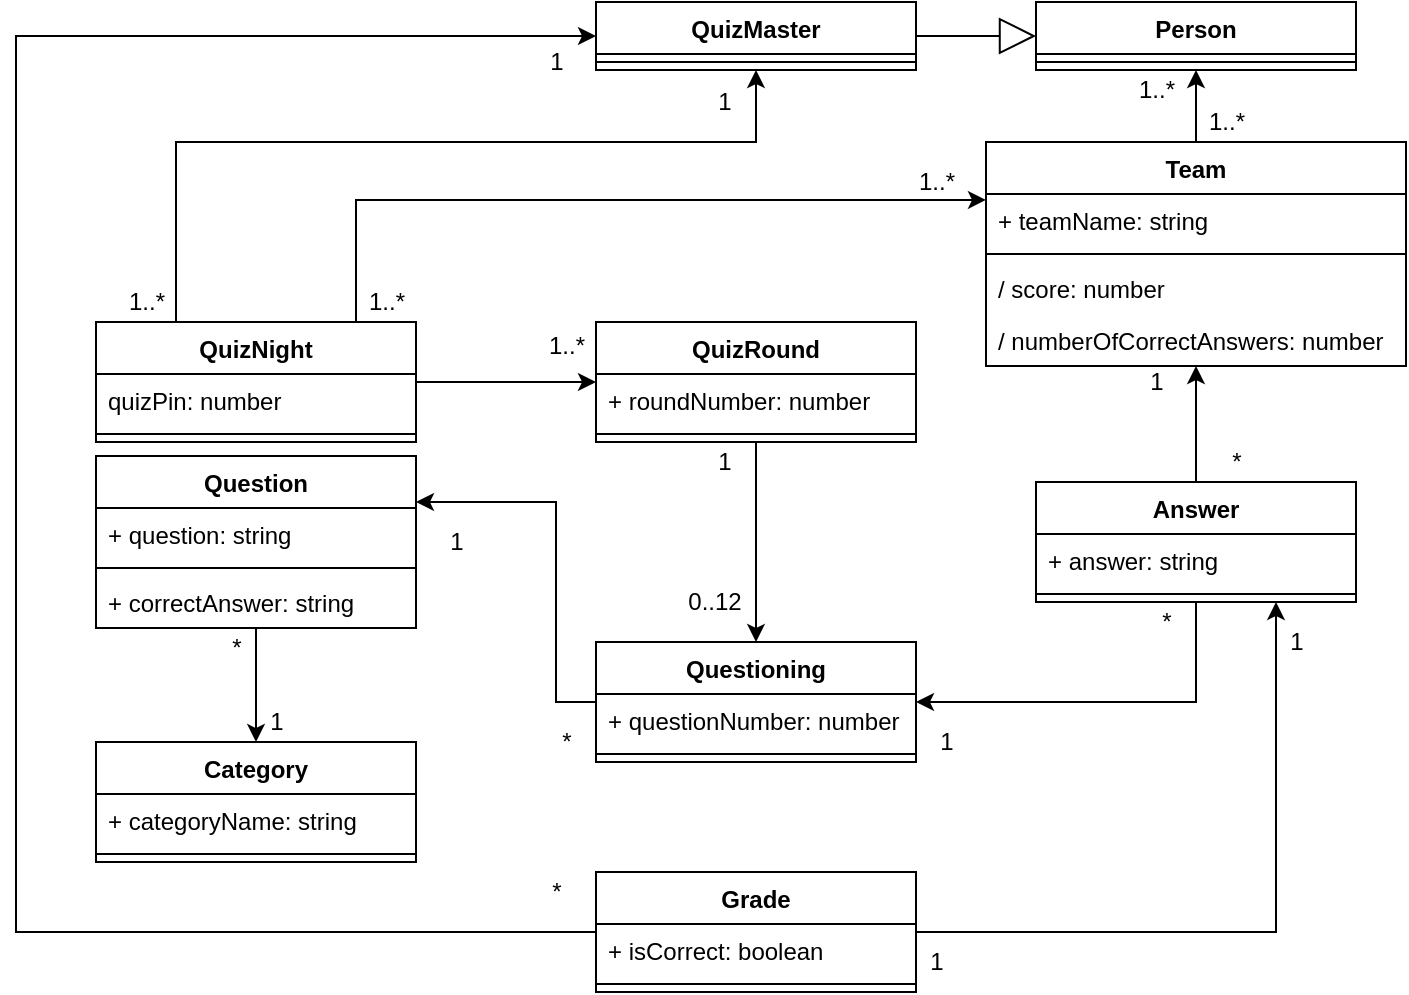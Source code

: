 <mxfile version="13.7.9" type="github">
  <diagram id="r_QWfCS0-fJkpJQczVmZ" name="Page-1">
    <mxGraphModel dx="1422" dy="794" grid="1" gridSize="10" guides="1" tooltips="1" connect="1" arrows="1" fold="1" page="1" pageScale="1" pageWidth="827" pageHeight="1169" math="0" shadow="0">
      <root>
        <mxCell id="0" />
        <mxCell id="1" parent="0" />
        <mxCell id="SeN86KywqC2dADdFLRv4-41" style="edgeStyle=orthogonalEdgeStyle;rounded=0;orthogonalLoop=1;jettySize=auto;html=1;" edge="1" parent="1" source="SeN86KywqC2dADdFLRv4-18" target="SeN86KywqC2dADdFLRv4-21">
          <mxGeometry relative="1" as="geometry" />
        </mxCell>
        <mxCell id="SeN86KywqC2dADdFLRv4-40" style="edgeStyle=orthogonalEdgeStyle;rounded=0;orthogonalLoop=1;jettySize=auto;html=1;entryX=0.5;entryY=1;entryDx=0;entryDy=0;" edge="1" parent="1" source="SeN86KywqC2dADdFLRv4-21" target="SeN86KywqC2dADdFLRv4-24">
          <mxGeometry relative="1" as="geometry" />
        </mxCell>
        <mxCell id="SeN86KywqC2dADdFLRv4-36" style="edgeStyle=orthogonalEdgeStyle;rounded=0;orthogonalLoop=1;jettySize=auto;html=1;" edge="1" parent="1" source="SeN86KywqC2dADdFLRv4-27" target="SeN86KywqC2dADdFLRv4-33">
          <mxGeometry relative="1" as="geometry" />
        </mxCell>
        <mxCell id="SeN86KywqC2dADdFLRv4-39" style="edgeStyle=orthogonalEdgeStyle;rounded=0;orthogonalLoop=1;jettySize=auto;html=1;entryX=0;entryY=0.115;entryDx=0;entryDy=0;entryPerimeter=0;" edge="1" parent="1" source="SeN86KywqC2dADdFLRv4-27" target="SeN86KywqC2dADdFLRv4-22">
          <mxGeometry relative="1" as="geometry">
            <Array as="points">
              <mxPoint x="220" y="189" />
            </Array>
          </mxGeometry>
        </mxCell>
        <mxCell id="SeN86KywqC2dADdFLRv4-58" style="edgeStyle=orthogonalEdgeStyle;rounded=0;orthogonalLoop=1;jettySize=auto;html=1;entryX=0.5;entryY=1;entryDx=0;entryDy=0;" edge="1" parent="1" source="SeN86KywqC2dADdFLRv4-27" target="SeN86KywqC2dADdFLRv4-48">
          <mxGeometry relative="1" as="geometry">
            <Array as="points">
              <mxPoint x="130" y="160" />
              <mxPoint x="420" y="160" />
            </Array>
          </mxGeometry>
        </mxCell>
        <mxCell id="SeN86KywqC2dADdFLRv4-27" value="QuizNight" style="swimlane;fontStyle=1;align=center;verticalAlign=top;childLayout=stackLayout;horizontal=1;startSize=26;horizontalStack=0;resizeParent=1;resizeParentMax=0;resizeLast=0;collapsible=1;marginBottom=0;" vertex="1" parent="1">
          <mxGeometry x="90" y="250" width="160" height="60" as="geometry" />
        </mxCell>
        <mxCell id="SeN86KywqC2dADdFLRv4-28" value="quizPin: number" style="text;strokeColor=none;fillColor=none;align=left;verticalAlign=top;spacingLeft=4;spacingRight=4;overflow=hidden;rotatable=0;points=[[0,0.5],[1,0.5]];portConstraint=eastwest;" vertex="1" parent="SeN86KywqC2dADdFLRv4-27">
          <mxGeometry y="26" width="160" height="26" as="geometry" />
        </mxCell>
        <mxCell id="SeN86KywqC2dADdFLRv4-29" value="" style="line;strokeWidth=1;fillColor=none;align=left;verticalAlign=middle;spacingTop=-1;spacingLeft=3;spacingRight=3;rotatable=0;labelPosition=right;points=[];portConstraint=eastwest;" vertex="1" parent="SeN86KywqC2dADdFLRv4-27">
          <mxGeometry y="52" width="160" height="8" as="geometry" />
        </mxCell>
        <mxCell id="SeN86KywqC2dADdFLRv4-37" style="edgeStyle=orthogonalEdgeStyle;rounded=0;orthogonalLoop=1;jettySize=auto;html=1;entryX=0.5;entryY=0;entryDx=0;entryDy=0;" edge="1" parent="1" source="SeN86KywqC2dADdFLRv4-33" target="SeN86KywqC2dADdFLRv4-43">
          <mxGeometry relative="1" as="geometry" />
        </mxCell>
        <mxCell id="SeN86KywqC2dADdFLRv4-33" value="QuizRound" style="swimlane;fontStyle=1;align=center;verticalAlign=top;childLayout=stackLayout;horizontal=1;startSize=26;horizontalStack=0;resizeParent=1;resizeParentMax=0;resizeLast=0;collapsible=1;marginBottom=0;" vertex="1" parent="1">
          <mxGeometry x="340" y="250" width="160" height="60" as="geometry" />
        </mxCell>
        <mxCell id="SeN86KywqC2dADdFLRv4-34" value="+ roundNumber: number" style="text;strokeColor=none;fillColor=none;align=left;verticalAlign=top;spacingLeft=4;spacingRight=4;overflow=hidden;rotatable=0;points=[[0,0.5],[1,0.5]];portConstraint=eastwest;" vertex="1" parent="SeN86KywqC2dADdFLRv4-33">
          <mxGeometry y="26" width="160" height="26" as="geometry" />
        </mxCell>
        <mxCell id="SeN86KywqC2dADdFLRv4-35" value="" style="line;strokeWidth=1;fillColor=none;align=left;verticalAlign=middle;spacingTop=-1;spacingLeft=3;spacingRight=3;rotatable=0;labelPosition=right;points=[];portConstraint=eastwest;" vertex="1" parent="SeN86KywqC2dADdFLRv4-33">
          <mxGeometry y="52" width="160" height="8" as="geometry" />
        </mxCell>
        <mxCell id="SeN86KywqC2dADdFLRv4-42" style="edgeStyle=orthogonalEdgeStyle;rounded=0;orthogonalLoop=1;jettySize=auto;html=1;" edge="1" parent="1" source="SeN86KywqC2dADdFLRv4-18" target="SeN86KywqC2dADdFLRv4-43">
          <mxGeometry relative="1" as="geometry">
            <mxPoint x="503.04" y="440.992" as="targetPoint" />
            <Array as="points">
              <mxPoint x="640" y="440" />
            </Array>
          </mxGeometry>
        </mxCell>
        <mxCell id="SeN86KywqC2dADdFLRv4-18" value="Answer" style="swimlane;fontStyle=1;align=center;verticalAlign=top;childLayout=stackLayout;horizontal=1;startSize=26;horizontalStack=0;resizeParent=1;resizeParentMax=0;resizeLast=0;collapsible=1;marginBottom=0;" vertex="1" parent="1">
          <mxGeometry x="560" y="330" width="160" height="60" as="geometry" />
        </mxCell>
        <mxCell id="SeN86KywqC2dADdFLRv4-19" value="+ answer: string" style="text;strokeColor=none;fillColor=none;align=left;verticalAlign=top;spacingLeft=4;spacingRight=4;overflow=hidden;rotatable=0;points=[[0,0.5],[1,0.5]];portConstraint=eastwest;" vertex="1" parent="SeN86KywqC2dADdFLRv4-18">
          <mxGeometry y="26" width="160" height="26" as="geometry" />
        </mxCell>
        <mxCell id="SeN86KywqC2dADdFLRv4-20" value="" style="line;strokeWidth=1;fillColor=none;align=left;verticalAlign=middle;spacingTop=-1;spacingLeft=3;spacingRight=3;rotatable=0;labelPosition=right;points=[];portConstraint=eastwest;" vertex="1" parent="SeN86KywqC2dADdFLRv4-18">
          <mxGeometry y="52" width="160" height="8" as="geometry" />
        </mxCell>
        <mxCell id="SeN86KywqC2dADdFLRv4-46" style="edgeStyle=orthogonalEdgeStyle;rounded=0;orthogonalLoop=1;jettySize=auto;html=1;" edge="1" parent="1" source="SeN86KywqC2dADdFLRv4-43" target="SeN86KywqC2dADdFLRv4-14">
          <mxGeometry relative="1" as="geometry">
            <Array as="points">
              <mxPoint x="320" y="440" />
              <mxPoint x="320" y="340" />
            </Array>
          </mxGeometry>
        </mxCell>
        <mxCell id="SeN86KywqC2dADdFLRv4-43" value="Questioning" style="swimlane;fontStyle=1;align=center;verticalAlign=top;childLayout=stackLayout;horizontal=1;startSize=26;horizontalStack=0;resizeParent=1;resizeParentMax=0;resizeLast=0;collapsible=1;marginBottom=0;" vertex="1" parent="1">
          <mxGeometry x="340" y="410" width="160" height="60" as="geometry" />
        </mxCell>
        <mxCell id="SeN86KywqC2dADdFLRv4-54" value="+ questionNumber: number" style="text;strokeColor=none;fillColor=none;align=left;verticalAlign=top;spacingLeft=4;spacingRight=4;overflow=hidden;rotatable=0;points=[[0,0.5],[1,0.5]];portConstraint=eastwest;" vertex="1" parent="SeN86KywqC2dADdFLRv4-43">
          <mxGeometry y="26" width="160" height="26" as="geometry" />
        </mxCell>
        <mxCell id="SeN86KywqC2dADdFLRv4-45" value="" style="line;strokeWidth=1;fillColor=none;align=left;verticalAlign=middle;spacingTop=-1;spacingLeft=3;spacingRight=3;rotatable=0;labelPosition=right;points=[];portConstraint=eastwest;" vertex="1" parent="SeN86KywqC2dADdFLRv4-43">
          <mxGeometry y="52" width="160" height="8" as="geometry" />
        </mxCell>
        <mxCell id="SeN86KywqC2dADdFLRv4-51" style="edgeStyle=orthogonalEdgeStyle;rounded=0;orthogonalLoop=1;jettySize=auto;html=1;" edge="1" parent="1" source="SeN86KywqC2dADdFLRv4-30" target="SeN86KywqC2dADdFLRv4-48">
          <mxGeometry relative="1" as="geometry">
            <Array as="points">
              <mxPoint x="50" y="555" />
              <mxPoint x="50" y="107" />
            </Array>
          </mxGeometry>
        </mxCell>
        <mxCell id="SeN86KywqC2dADdFLRv4-68" style="edgeStyle=orthogonalEdgeStyle;rounded=0;orthogonalLoop=1;jettySize=auto;html=1;entryX=0.75;entryY=1;entryDx=0;entryDy=0;" edge="1" parent="1" source="SeN86KywqC2dADdFLRv4-30" target="SeN86KywqC2dADdFLRv4-18">
          <mxGeometry relative="1" as="geometry" />
        </mxCell>
        <mxCell id="SeN86KywqC2dADdFLRv4-30" value="Grade" style="swimlane;fontStyle=1;align=center;verticalAlign=top;childLayout=stackLayout;horizontal=1;startSize=26;horizontalStack=0;resizeParent=1;resizeParentMax=0;resizeLast=0;collapsible=1;marginBottom=0;" vertex="1" parent="1">
          <mxGeometry x="340" y="525" width="160" height="60" as="geometry" />
        </mxCell>
        <mxCell id="SeN86KywqC2dADdFLRv4-31" value="+ isCorrect: boolean" style="text;strokeColor=none;fillColor=none;align=left;verticalAlign=top;spacingLeft=4;spacingRight=4;overflow=hidden;rotatable=0;points=[[0,0.5],[1,0.5]];portConstraint=eastwest;" vertex="1" parent="SeN86KywqC2dADdFLRv4-30">
          <mxGeometry y="26" width="160" height="26" as="geometry" />
        </mxCell>
        <mxCell id="SeN86KywqC2dADdFLRv4-32" value="" style="line;strokeWidth=1;fillColor=none;align=left;verticalAlign=middle;spacingTop=-1;spacingLeft=3;spacingRight=3;rotatable=0;labelPosition=right;points=[];portConstraint=eastwest;" vertex="1" parent="SeN86KywqC2dADdFLRv4-30">
          <mxGeometry y="52" width="160" height="8" as="geometry" />
        </mxCell>
        <mxCell id="SeN86KywqC2dADdFLRv4-52" value="" style="endArrow=block;endSize=16;endFill=0;html=1;" edge="1" parent="1" source="SeN86KywqC2dADdFLRv4-48" target="SeN86KywqC2dADdFLRv4-24">
          <mxGeometry width="160" relative="1" as="geometry">
            <mxPoint x="370" y="100" as="sourcePoint" />
            <mxPoint x="530" y="100" as="targetPoint" />
          </mxGeometry>
        </mxCell>
        <mxCell id="SeN86KywqC2dADdFLRv4-24" value="Person" style="swimlane;fontStyle=1;align=center;verticalAlign=top;childLayout=stackLayout;horizontal=1;startSize=26;horizontalStack=0;resizeParent=1;resizeParentMax=0;resizeLast=0;collapsible=1;marginBottom=0;" vertex="1" parent="1">
          <mxGeometry x="560" y="90" width="160" height="34" as="geometry" />
        </mxCell>
        <mxCell id="SeN86KywqC2dADdFLRv4-26" value="" style="line;strokeWidth=1;fillColor=none;align=left;verticalAlign=middle;spacingTop=-1;spacingLeft=3;spacingRight=3;rotatable=0;labelPosition=right;points=[];portConstraint=eastwest;" vertex="1" parent="SeN86KywqC2dADdFLRv4-24">
          <mxGeometry y="26" width="160" height="8" as="geometry" />
        </mxCell>
        <mxCell id="SeN86KywqC2dADdFLRv4-48" value="QuizMaster" style="swimlane;fontStyle=1;align=center;verticalAlign=top;childLayout=stackLayout;horizontal=1;startSize=26;horizontalStack=0;resizeParent=1;resizeParentMax=0;resizeLast=0;collapsible=1;marginBottom=0;" vertex="1" parent="1">
          <mxGeometry x="340" y="90" width="160" height="34" as="geometry" />
        </mxCell>
        <mxCell id="SeN86KywqC2dADdFLRv4-50" value="" style="line;strokeWidth=1;fillColor=none;align=left;verticalAlign=middle;spacingTop=-1;spacingLeft=3;spacingRight=3;rotatable=0;labelPosition=right;points=[];portConstraint=eastwest;" vertex="1" parent="SeN86KywqC2dADdFLRv4-48">
          <mxGeometry y="26" width="160" height="8" as="geometry" />
        </mxCell>
        <mxCell id="SeN86KywqC2dADdFLRv4-21" value="Team" style="swimlane;fontStyle=1;align=center;verticalAlign=top;childLayout=stackLayout;horizontal=1;startSize=26;horizontalStack=0;resizeParent=1;resizeParentMax=0;resizeLast=0;collapsible=1;marginBottom=0;" vertex="1" parent="1">
          <mxGeometry x="535" y="160" width="210" height="112" as="geometry" />
        </mxCell>
        <mxCell id="SeN86KywqC2dADdFLRv4-22" value="+ teamName: string" style="text;strokeColor=none;fillColor=none;align=left;verticalAlign=top;spacingLeft=4;spacingRight=4;overflow=hidden;rotatable=0;points=[[0,0.5],[1,0.5]];portConstraint=eastwest;" vertex="1" parent="SeN86KywqC2dADdFLRv4-21">
          <mxGeometry y="26" width="210" height="26" as="geometry" />
        </mxCell>
        <mxCell id="SeN86KywqC2dADdFLRv4-23" value="" style="line;strokeWidth=1;fillColor=none;align=left;verticalAlign=middle;spacingTop=-1;spacingLeft=3;spacingRight=3;rotatable=0;labelPosition=right;points=[];portConstraint=eastwest;" vertex="1" parent="SeN86KywqC2dADdFLRv4-21">
          <mxGeometry y="52" width="210" height="8" as="geometry" />
        </mxCell>
        <mxCell id="SeN86KywqC2dADdFLRv4-55" value="/ score: number" style="text;strokeColor=none;fillColor=none;align=left;verticalAlign=top;spacingLeft=4;spacingRight=4;overflow=hidden;rotatable=0;points=[[0,0.5],[1,0.5]];portConstraint=eastwest;" vertex="1" parent="SeN86KywqC2dADdFLRv4-21">
          <mxGeometry y="60" width="210" height="26" as="geometry" />
        </mxCell>
        <mxCell id="SeN86KywqC2dADdFLRv4-57" value="/ numberOfCorrectAnswers: number" style="text;strokeColor=none;fillColor=none;align=left;verticalAlign=top;spacingLeft=4;spacingRight=4;overflow=hidden;rotatable=0;points=[[0,0.5],[1,0.5]];portConstraint=eastwest;" vertex="1" parent="SeN86KywqC2dADdFLRv4-21">
          <mxGeometry y="86" width="210" height="26" as="geometry" />
        </mxCell>
        <mxCell id="SeN86KywqC2dADdFLRv4-59" value="1..*" style="text;html=1;align=center;verticalAlign=middle;resizable=0;points=[];autosize=1;" vertex="1" parent="1">
          <mxGeometry x="495" y="170" width="30" height="20" as="geometry" />
        </mxCell>
        <mxCell id="SeN86KywqC2dADdFLRv4-60" value="1" style="text;html=1;align=center;verticalAlign=middle;resizable=0;points=[];autosize=1;" vertex="1" parent="1">
          <mxGeometry x="394" y="130" width="20" height="20" as="geometry" />
        </mxCell>
        <mxCell id="SeN86KywqC2dADdFLRv4-61" value="1..*" style="text;html=1;align=center;verticalAlign=middle;resizable=0;points=[];autosize=1;" vertex="1" parent="1">
          <mxGeometry x="605" y="124" width="30" height="20" as="geometry" />
        </mxCell>
        <mxCell id="SeN86KywqC2dADdFLRv4-62" value="1..*" style="text;html=1;align=center;verticalAlign=middle;resizable=0;points=[];autosize=1;" vertex="1" parent="1">
          <mxGeometry x="310" y="252" width="30" height="20" as="geometry" />
        </mxCell>
        <mxCell id="SeN86KywqC2dADdFLRv4-63" value="0..12" style="text;html=1;align=center;verticalAlign=middle;resizable=0;points=[];autosize=1;" vertex="1" parent="1">
          <mxGeometry x="379" y="380" width="40" height="20" as="geometry" />
        </mxCell>
        <mxCell id="SeN86KywqC2dADdFLRv4-65" value="1" style="text;html=1;align=center;verticalAlign=middle;resizable=0;points=[];autosize=1;" vertex="1" parent="1">
          <mxGeometry x="505" y="450" width="20" height="20" as="geometry" />
        </mxCell>
        <mxCell id="SeN86KywqC2dADdFLRv4-66" value="1" style="text;html=1;align=center;verticalAlign=middle;resizable=0;points=[];autosize=1;" vertex="1" parent="1">
          <mxGeometry x="260" y="350" width="20" height="20" as="geometry" />
        </mxCell>
        <mxCell id="SeN86KywqC2dADdFLRv4-69" value="1" style="text;html=1;align=center;verticalAlign=middle;resizable=0;points=[];autosize=1;" vertex="1" parent="1">
          <mxGeometry x="680" y="400" width="20" height="20" as="geometry" />
        </mxCell>
        <mxCell id="SeN86KywqC2dADdFLRv4-70" value="1" style="text;html=1;align=center;verticalAlign=middle;resizable=0;points=[];autosize=1;" vertex="1" parent="1">
          <mxGeometry x="500" y="560" width="20" height="20" as="geometry" />
        </mxCell>
        <mxCell id="SeN86KywqC2dADdFLRv4-71" value="1" style="text;html=1;align=center;verticalAlign=middle;resizable=0;points=[];autosize=1;" vertex="1" parent="1">
          <mxGeometry x="310" y="110" width="20" height="20" as="geometry" />
        </mxCell>
        <mxCell id="SeN86KywqC2dADdFLRv4-72" value="*" style="text;html=1;align=center;verticalAlign=middle;resizable=0;points=[];autosize=1;" vertex="1" parent="1">
          <mxGeometry x="310" y="525" width="20" height="20" as="geometry" />
        </mxCell>
        <mxCell id="SeN86KywqC2dADdFLRv4-73" value="*" style="text;html=1;align=center;verticalAlign=middle;resizable=0;points=[];autosize=1;" vertex="1" parent="1">
          <mxGeometry x="315" y="450" width="20" height="20" as="geometry" />
        </mxCell>
        <mxCell id="SeN86KywqC2dADdFLRv4-79" style="edgeStyle=orthogonalEdgeStyle;rounded=0;orthogonalLoop=1;jettySize=auto;html=1;" edge="1" parent="1" source="SeN86KywqC2dADdFLRv4-14" target="SeN86KywqC2dADdFLRv4-75">
          <mxGeometry relative="1" as="geometry" />
        </mxCell>
        <mxCell id="SeN86KywqC2dADdFLRv4-14" value="Question" style="swimlane;fontStyle=1;align=center;verticalAlign=top;childLayout=stackLayout;horizontal=1;startSize=26;horizontalStack=0;resizeParent=1;resizeParentMax=0;resizeLast=0;collapsible=1;marginBottom=0;" vertex="1" parent="1">
          <mxGeometry x="90" y="317" width="160" height="86" as="geometry" />
        </mxCell>
        <mxCell id="SeN86KywqC2dADdFLRv4-15" value="+ question: string" style="text;strokeColor=none;fillColor=none;align=left;verticalAlign=top;spacingLeft=4;spacingRight=4;overflow=hidden;rotatable=0;points=[[0,0.5],[1,0.5]];portConstraint=eastwest;" vertex="1" parent="SeN86KywqC2dADdFLRv4-14">
          <mxGeometry y="26" width="160" height="26" as="geometry" />
        </mxCell>
        <mxCell id="SeN86KywqC2dADdFLRv4-16" value="" style="line;strokeWidth=1;fillColor=none;align=left;verticalAlign=middle;spacingTop=-1;spacingLeft=3;spacingRight=3;rotatable=0;labelPosition=right;points=[];portConstraint=eastwest;" vertex="1" parent="SeN86KywqC2dADdFLRv4-14">
          <mxGeometry y="52" width="160" height="8" as="geometry" />
        </mxCell>
        <mxCell id="SeN86KywqC2dADdFLRv4-53" value="+ correctAnswer: string" style="text;strokeColor=none;fillColor=none;align=left;verticalAlign=top;spacingLeft=4;spacingRight=4;overflow=hidden;rotatable=0;points=[[0,0.5],[1,0.5]];portConstraint=eastwest;" vertex="1" parent="SeN86KywqC2dADdFLRv4-14">
          <mxGeometry y="60" width="160" height="26" as="geometry" />
        </mxCell>
        <mxCell id="SeN86KywqC2dADdFLRv4-75" value="Category" style="swimlane;fontStyle=1;align=center;verticalAlign=top;childLayout=stackLayout;horizontal=1;startSize=26;horizontalStack=0;resizeParent=1;resizeParentMax=0;resizeLast=0;collapsible=1;marginBottom=0;" vertex="1" parent="1">
          <mxGeometry x="90" y="460" width="160" height="60" as="geometry" />
        </mxCell>
        <mxCell id="SeN86KywqC2dADdFLRv4-76" value="+ categoryName: string" style="text;strokeColor=none;fillColor=none;align=left;verticalAlign=top;spacingLeft=4;spacingRight=4;overflow=hidden;rotatable=0;points=[[0,0.5],[1,0.5]];portConstraint=eastwest;" vertex="1" parent="SeN86KywqC2dADdFLRv4-75">
          <mxGeometry y="26" width="160" height="26" as="geometry" />
        </mxCell>
        <mxCell id="SeN86KywqC2dADdFLRv4-77" value="" style="line;strokeWidth=1;fillColor=none;align=left;verticalAlign=middle;spacingTop=-1;spacingLeft=3;spacingRight=3;rotatable=0;labelPosition=right;points=[];portConstraint=eastwest;" vertex="1" parent="SeN86KywqC2dADdFLRv4-75">
          <mxGeometry y="52" width="160" height="8" as="geometry" />
        </mxCell>
        <mxCell id="SeN86KywqC2dADdFLRv4-80" value="1" style="text;html=1;align=center;verticalAlign=middle;resizable=0;points=[];autosize=1;" vertex="1" parent="1">
          <mxGeometry x="170" y="440" width="20" height="20" as="geometry" />
        </mxCell>
        <mxCell id="SeN86KywqC2dADdFLRv4-81" value="*" style="text;html=1;align=center;verticalAlign=middle;resizable=0;points=[];autosize=1;" vertex="1" parent="1">
          <mxGeometry x="150" y="403" width="20" height="20" as="geometry" />
        </mxCell>
        <mxCell id="SeN86KywqC2dADdFLRv4-82" value="1..*" style="text;html=1;align=center;verticalAlign=middle;resizable=0;points=[];autosize=1;" vertex="1" parent="1">
          <mxGeometry x="220" y="230" width="30" height="20" as="geometry" />
        </mxCell>
        <mxCell id="SeN86KywqC2dADdFLRv4-83" value="1..*" style="text;html=1;align=center;verticalAlign=middle;resizable=0;points=[];autosize=1;" vertex="1" parent="1">
          <mxGeometry x="100" y="230" width="30" height="20" as="geometry" />
        </mxCell>
        <mxCell id="SeN86KywqC2dADdFLRv4-84" value="*" style="text;html=1;align=center;verticalAlign=middle;resizable=0;points=[];autosize=1;" vertex="1" parent="1">
          <mxGeometry x="615" y="390" width="20" height="20" as="geometry" />
        </mxCell>
        <mxCell id="SeN86KywqC2dADdFLRv4-85" value="1" style="text;html=1;align=center;verticalAlign=middle;resizable=0;points=[];autosize=1;" vertex="1" parent="1">
          <mxGeometry x="610" y="270" width="20" height="20" as="geometry" />
        </mxCell>
        <mxCell id="SeN86KywqC2dADdFLRv4-86" value="*" style="text;html=1;align=center;verticalAlign=middle;resizable=0;points=[];autosize=1;" vertex="1" parent="1">
          <mxGeometry x="650" y="310" width="20" height="20" as="geometry" />
        </mxCell>
        <mxCell id="SeN86KywqC2dADdFLRv4-88" value="1..*" style="text;html=1;align=center;verticalAlign=middle;resizable=0;points=[];autosize=1;" vertex="1" parent="1">
          <mxGeometry x="640" y="140" width="30" height="20" as="geometry" />
        </mxCell>
        <mxCell id="SeN86KywqC2dADdFLRv4-89" value="1" style="text;html=1;align=center;verticalAlign=middle;resizable=0;points=[];autosize=1;" vertex="1" parent="1">
          <mxGeometry x="394" y="310" width="20" height="20" as="geometry" />
        </mxCell>
      </root>
    </mxGraphModel>
  </diagram>
</mxfile>
